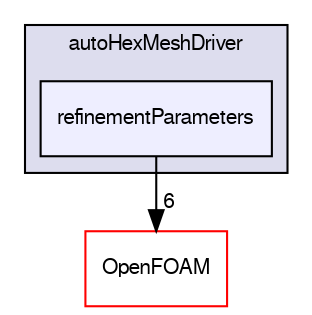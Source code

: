 digraph "src/mesh/autoMesh/autoHexMesh/autoHexMeshDriver/refinementParameters" {
  bgcolor=transparent;
  compound=true
  node [ fontsize="10", fontname="FreeSans"];
  edge [ labelfontsize="10", labelfontname="FreeSans"];
  subgraph clusterdir_a4c6b2cc7c246ae75e729d303ab27485 {
    graph [ bgcolor="#ddddee", pencolor="black", label="autoHexMeshDriver" fontname="FreeSans", fontsize="10", URL="dir_a4c6b2cc7c246ae75e729d303ab27485.html"]
  dir_9f4f21acb638f115de6f300ab09ca4d4 [shape=box, label="refinementParameters", style="filled", fillcolor="#eeeeff", pencolor="black", URL="dir_9f4f21acb638f115de6f300ab09ca4d4.html"];
  }
  dir_c5473ff19b20e6ec4dfe5c310b3778a8 [shape=box label="OpenFOAM" color="red" URL="dir_c5473ff19b20e6ec4dfe5c310b3778a8.html"];
  dir_9f4f21acb638f115de6f300ab09ca4d4->dir_c5473ff19b20e6ec4dfe5c310b3778a8 [headlabel="6", labeldistance=1.5 headhref="dir_001560_001732.html"];
}
